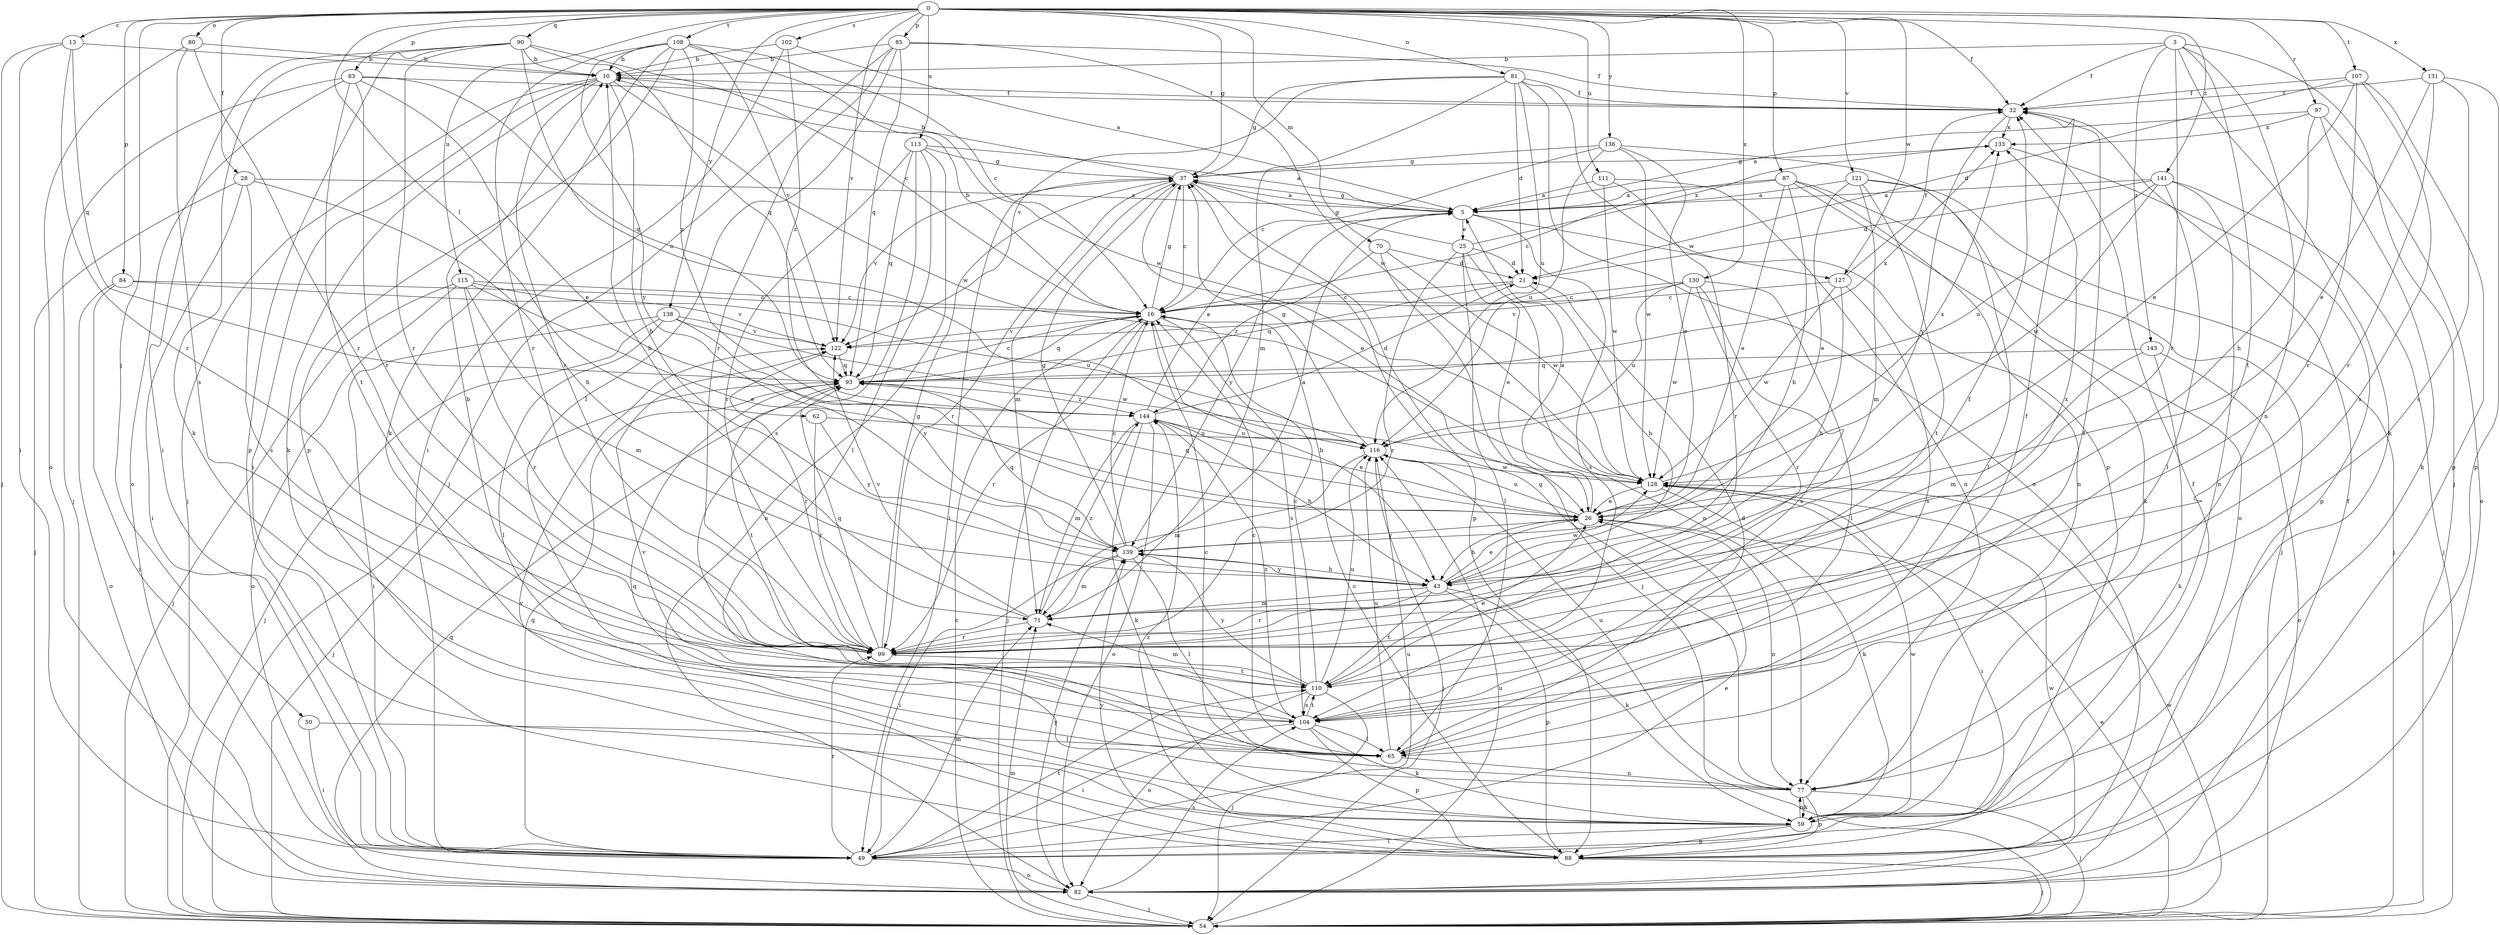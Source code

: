 strict digraph  {
0;
3;
5;
10;
13;
16;
21;
25;
26;
28;
32;
37;
43;
49;
50;
54;
59;
62;
65;
70;
71;
77;
80;
81;
82;
83;
84;
85;
87;
88;
90;
93;
97;
99;
102;
104;
107;
108;
110;
111;
113;
115;
116;
121;
122;
127;
128;
130;
131;
133;
136;
138;
139;
141;
143;
144;
0 -> 13  [label=c];
0 -> 28  [label=f];
0 -> 32  [label=f];
0 -> 37  [label=g];
0 -> 50  [label=j];
0 -> 62  [label=l];
0 -> 70  [label=m];
0 -> 80  [label=o];
0 -> 81  [label=o];
0 -> 83  [label=p];
0 -> 84  [label=p];
0 -> 85  [label=p];
0 -> 87  [label=p];
0 -> 90  [label=q];
0 -> 97  [label=r];
0 -> 102  [label=s];
0 -> 107  [label=t];
0 -> 108  [label=t];
0 -> 111  [label=u];
0 -> 113  [label=u];
0 -> 115  [label=u];
0 -> 121  [label=v];
0 -> 122  [label=v];
0 -> 127  [label=w];
0 -> 130  [label=x];
0 -> 131  [label=x];
0 -> 136  [label=y];
0 -> 138  [label=y];
0 -> 141  [label=z];
3 -> 10  [label=b];
3 -> 32  [label=f];
3 -> 54  [label=j];
3 -> 59  [label=k];
3 -> 77  [label=n];
3 -> 99  [label=r];
3 -> 110  [label=t];
3 -> 143  [label=z];
5 -> 25  [label=e];
5 -> 37  [label=g];
5 -> 104  [label=s];
5 -> 127  [label=w];
5 -> 139  [label=y];
10 -> 32  [label=f];
10 -> 43  [label=h];
10 -> 49  [label=i];
10 -> 54  [label=j];
10 -> 59  [label=k];
10 -> 99  [label=r];
10 -> 128  [label=w];
13 -> 10  [label=b];
13 -> 49  [label=i];
13 -> 54  [label=j];
13 -> 93  [label=q];
13 -> 99  [label=r];
16 -> 10  [label=b];
16 -> 37  [label=g];
16 -> 43  [label=h];
16 -> 54  [label=j];
16 -> 93  [label=q];
16 -> 99  [label=r];
16 -> 104  [label=s];
16 -> 122  [label=v];
21 -> 16  [label=c];
21 -> 43  [label=h];
21 -> 93  [label=q];
25 -> 21  [label=d];
25 -> 26  [label=e];
25 -> 37  [label=g];
25 -> 65  [label=l];
25 -> 77  [label=n];
25 -> 99  [label=r];
25 -> 133  [label=x];
26 -> 5  [label=a];
26 -> 43  [label=h];
26 -> 77  [label=n];
26 -> 93  [label=q];
26 -> 116  [label=u];
26 -> 139  [label=y];
28 -> 5  [label=a];
28 -> 43  [label=h];
28 -> 49  [label=i];
28 -> 54  [label=j];
28 -> 104  [label=s];
32 -> 133  [label=x];
32 -> 139  [label=y];
37 -> 5  [label=a];
37 -> 10  [label=b];
37 -> 16  [label=c];
37 -> 26  [label=e];
37 -> 49  [label=i];
37 -> 71  [label=m];
37 -> 88  [label=p];
37 -> 99  [label=r];
37 -> 122  [label=v];
43 -> 26  [label=e];
43 -> 59  [label=k];
43 -> 71  [label=m];
43 -> 88  [label=p];
43 -> 99  [label=r];
43 -> 110  [label=t];
43 -> 128  [label=w];
43 -> 139  [label=y];
49 -> 26  [label=e];
49 -> 32  [label=f];
49 -> 71  [label=m];
49 -> 82  [label=o];
49 -> 93  [label=q];
49 -> 99  [label=r];
49 -> 110  [label=t];
49 -> 116  [label=u];
50 -> 49  [label=i];
50 -> 65  [label=l];
54 -> 16  [label=c];
54 -> 26  [label=e];
54 -> 71  [label=m];
54 -> 116  [label=u];
54 -> 128  [label=w];
59 -> 49  [label=i];
59 -> 77  [label=n];
59 -> 88  [label=p];
59 -> 128  [label=w];
62 -> 99  [label=r];
62 -> 116  [label=u];
62 -> 139  [label=y];
65 -> 16  [label=c];
65 -> 21  [label=d];
65 -> 32  [label=f];
65 -> 77  [label=n];
65 -> 116  [label=u];
65 -> 122  [label=v];
70 -> 21  [label=d];
70 -> 54  [label=j];
70 -> 128  [label=w];
70 -> 144  [label=z];
71 -> 10  [label=b];
71 -> 99  [label=r];
71 -> 122  [label=v];
71 -> 144  [label=z];
77 -> 16  [label=c];
77 -> 37  [label=g];
77 -> 54  [label=j];
77 -> 59  [label=k];
77 -> 88  [label=p];
77 -> 93  [label=q];
77 -> 116  [label=u];
80 -> 10  [label=b];
80 -> 82  [label=o];
80 -> 99  [label=r];
80 -> 104  [label=s];
81 -> 21  [label=d];
81 -> 32  [label=f];
81 -> 37  [label=g];
81 -> 71  [label=m];
81 -> 82  [label=o];
81 -> 88  [label=p];
81 -> 116  [label=u];
81 -> 122  [label=v];
82 -> 32  [label=f];
82 -> 54  [label=j];
82 -> 93  [label=q];
82 -> 104  [label=s];
82 -> 128  [label=w];
82 -> 139  [label=y];
83 -> 26  [label=e];
83 -> 32  [label=f];
83 -> 54  [label=j];
83 -> 82  [label=o];
83 -> 93  [label=q];
83 -> 99  [label=r];
83 -> 110  [label=t];
84 -> 16  [label=c];
84 -> 49  [label=i];
84 -> 82  [label=o];
84 -> 122  [label=v];
85 -> 10  [label=b];
85 -> 32  [label=f];
85 -> 54  [label=j];
85 -> 65  [label=l];
85 -> 93  [label=q];
85 -> 99  [label=r];
85 -> 128  [label=w];
87 -> 5  [label=a];
87 -> 16  [label=c];
87 -> 26  [label=e];
87 -> 43  [label=h];
87 -> 54  [label=j];
87 -> 59  [label=k];
87 -> 77  [label=n];
88 -> 16  [label=c];
88 -> 54  [label=j];
88 -> 122  [label=v];
88 -> 139  [label=y];
88 -> 144  [label=z];
90 -> 10  [label=b];
90 -> 16  [label=c];
90 -> 49  [label=i];
90 -> 59  [label=k];
90 -> 88  [label=p];
90 -> 93  [label=q];
90 -> 99  [label=r];
90 -> 116  [label=u];
93 -> 16  [label=c];
93 -> 54  [label=j];
93 -> 110  [label=t];
93 -> 133  [label=x];
93 -> 144  [label=z];
97 -> 5  [label=a];
97 -> 43  [label=h];
97 -> 59  [label=k];
97 -> 82  [label=o];
97 -> 133  [label=x];
99 -> 37  [label=g];
99 -> 93  [label=q];
99 -> 110  [label=t];
99 -> 133  [label=x];
102 -> 5  [label=a];
102 -> 10  [label=b];
102 -> 49  [label=i];
102 -> 144  [label=z];
104 -> 10  [label=b];
104 -> 32  [label=f];
104 -> 49  [label=i];
104 -> 59  [label=k];
104 -> 65  [label=l];
104 -> 88  [label=p];
104 -> 110  [label=t];
104 -> 144  [label=z];
107 -> 21  [label=d];
107 -> 26  [label=e];
107 -> 32  [label=f];
107 -> 88  [label=p];
107 -> 99  [label=r];
107 -> 104  [label=s];
108 -> 10  [label=b];
108 -> 16  [label=c];
108 -> 59  [label=k];
108 -> 88  [label=p];
108 -> 99  [label=r];
108 -> 122  [label=v];
108 -> 128  [label=w];
108 -> 139  [label=y];
108 -> 144  [label=z];
110 -> 16  [label=c];
110 -> 26  [label=e];
110 -> 32  [label=f];
110 -> 54  [label=j];
110 -> 71  [label=m];
110 -> 82  [label=o];
110 -> 104  [label=s];
110 -> 116  [label=u];
110 -> 139  [label=y];
111 -> 5  [label=a];
111 -> 77  [label=n];
111 -> 99  [label=r];
111 -> 128  [label=w];
113 -> 5  [label=a];
113 -> 37  [label=g];
113 -> 65  [label=l];
113 -> 82  [label=o];
113 -> 93  [label=q];
113 -> 99  [label=r];
113 -> 104  [label=s];
115 -> 16  [label=c];
115 -> 26  [label=e];
115 -> 54  [label=j];
115 -> 71  [label=m];
115 -> 82  [label=o];
115 -> 99  [label=r];
115 -> 116  [label=u];
116 -> 37  [label=g];
116 -> 54  [label=j];
116 -> 71  [label=m];
116 -> 128  [label=w];
121 -> 5  [label=a];
121 -> 26  [label=e];
121 -> 54  [label=j];
121 -> 65  [label=l];
121 -> 71  [label=m];
121 -> 110  [label=t];
122 -> 93  [label=q];
122 -> 99  [label=r];
127 -> 16  [label=c];
127 -> 32  [label=f];
127 -> 43  [label=h];
127 -> 104  [label=s];
127 -> 128  [label=w];
128 -> 26  [label=e];
128 -> 49  [label=i];
128 -> 59  [label=k];
128 -> 133  [label=x];
130 -> 16  [label=c];
130 -> 65  [label=l];
130 -> 99  [label=r];
130 -> 104  [label=s];
130 -> 116  [label=u];
130 -> 122  [label=v];
130 -> 128  [label=w];
131 -> 26  [label=e];
131 -> 32  [label=f];
131 -> 88  [label=p];
131 -> 99  [label=r];
131 -> 104  [label=s];
133 -> 37  [label=g];
133 -> 88  [label=p];
136 -> 16  [label=c];
136 -> 26  [label=e];
136 -> 37  [label=g];
136 -> 82  [label=o];
136 -> 116  [label=u];
136 -> 128  [label=w];
138 -> 49  [label=i];
138 -> 54  [label=j];
138 -> 65  [label=l];
138 -> 122  [label=v];
138 -> 128  [label=w];
138 -> 139  [label=y];
139 -> 5  [label=a];
139 -> 16  [label=c];
139 -> 37  [label=g];
139 -> 43  [label=h];
139 -> 49  [label=i];
139 -> 65  [label=l];
139 -> 71  [label=m];
139 -> 93  [label=q];
141 -> 5  [label=a];
141 -> 21  [label=d];
141 -> 54  [label=j];
141 -> 65  [label=l];
141 -> 77  [label=n];
141 -> 116  [label=u];
141 -> 128  [label=w];
143 -> 59  [label=k];
143 -> 71  [label=m];
143 -> 82  [label=o];
143 -> 93  [label=q];
144 -> 5  [label=a];
144 -> 21  [label=d];
144 -> 26  [label=e];
144 -> 43  [label=h];
144 -> 59  [label=k];
144 -> 71  [label=m];
144 -> 82  [label=o];
144 -> 116  [label=u];
}
